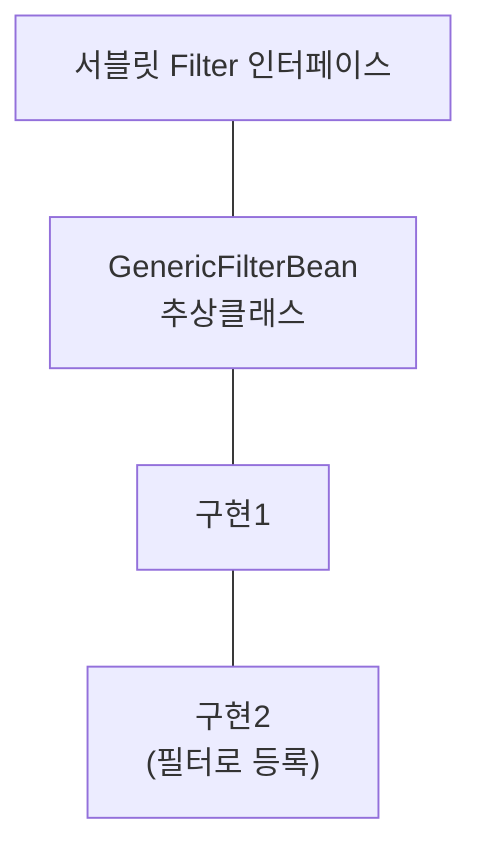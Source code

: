 graph TD
  A["서블릿 Filter 인터페이스"]
  B["GenericFilterBean<br>추상클래스"]
  C["구현1"]
  D["구현2<br>(필터로 등록)"]

  A --- B
  B --- C
  C --- D